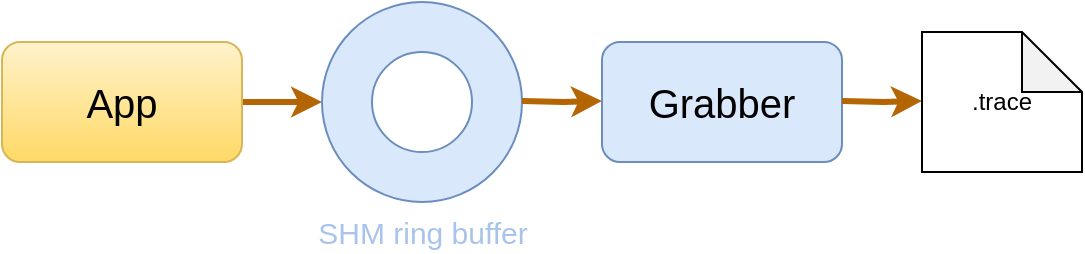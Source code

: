 <mxfile version="15.4.0" type="device"><diagram id="MS388-c4-XlHs_GRuFb5" name="Page-1"><mxGraphModel dx="1103" dy="1003" grid="1" gridSize="10" guides="1" tooltips="1" connect="1" arrows="1" fold="1" page="1" pageScale="1" pageWidth="850" pageHeight="1100" math="0" shadow="0"><root><mxCell id="0"/><mxCell id="1" parent="0"/><mxCell id="jivt-cyxvW6mR7L7wtIP-4" value="" style="edgeStyle=orthogonalEdgeStyle;rounded=0;orthogonalLoop=1;jettySize=auto;html=1;fontSize=20;strokeWidth=3;fillColor=#fad7ac;strokeColor=#b46504;" parent="1" source="jivt-cyxvW6mR7L7wtIP-1" edge="1"><mxGeometry relative="1" as="geometry"><mxPoint x="270" y="340" as="targetPoint"/></mxGeometry></mxCell><mxCell id="jivt-cyxvW6mR7L7wtIP-1" value="App" style="rounded=1;whiteSpace=wrap;html=1;gradientColor=#ffd966;fillColor=#fff2cc;strokeColor=#d6b656;fontSize=20;" parent="1" vertex="1"><mxGeometry x="110" y="310" width="120" height="60" as="geometry"/></mxCell><mxCell id="bv5yeLe0fxLKhDUpAIQx-3" value="SHM ring buffer" style="verticalLabelPosition=bottom;verticalAlign=top;html=1;shape=mxgraph.basic.donut;dx=25;fillColor=#dae8fc;strokeColor=#6c8ebf;fontColor=#A9C4EB;fontSize=15;" vertex="1" parent="1"><mxGeometry x="270" y="290" width="100" height="100" as="geometry"/></mxCell><mxCell id="bv5yeLe0fxLKhDUpAIQx-4" value="Grabber" style="rounded=1;whiteSpace=wrap;html=1;fillColor=#dae8fc;strokeColor=#6c8ebf;fontSize=20;" vertex="1" parent="1"><mxGeometry x="410" y="310" width="120" height="60" as="geometry"/></mxCell><mxCell id="bv5yeLe0fxLKhDUpAIQx-5" value="" style="edgeStyle=orthogonalEdgeStyle;rounded=0;orthogonalLoop=1;jettySize=auto;html=1;fontSize=20;strokeWidth=3;fillColor=#fad7ac;strokeColor=#b46504;" edge="1" parent="1"><mxGeometry relative="1" as="geometry"><mxPoint x="370" y="339.5" as="sourcePoint"/><mxPoint x="410" y="339.5" as="targetPoint"/></mxGeometry></mxCell><mxCell id="bv5yeLe0fxLKhDUpAIQx-6" value="" style="edgeStyle=orthogonalEdgeStyle;rounded=0;orthogonalLoop=1;jettySize=auto;html=1;fontSize=20;strokeWidth=3;fillColor=#fad7ac;strokeColor=#b46504;" edge="1" parent="1"><mxGeometry relative="1" as="geometry"><mxPoint x="530" y="339.5" as="sourcePoint"/><mxPoint x="570" y="339.5" as="targetPoint"/></mxGeometry></mxCell><mxCell id="bv5yeLe0fxLKhDUpAIQx-7" value=".trace" style="shape=note;whiteSpace=wrap;html=1;backgroundOutline=1;darkOpacity=0.05;" vertex="1" parent="1"><mxGeometry x="570" y="305" width="80" height="70" as="geometry"/></mxCell></root></mxGraphModel></diagram></mxfile>
